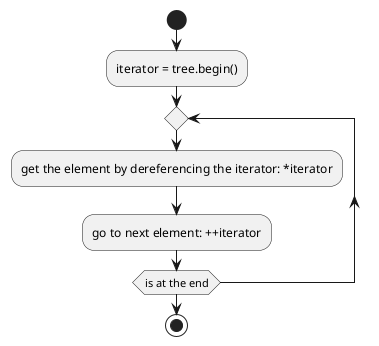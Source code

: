@startuml
'https://plantuml.com/activity-diagram-beta

start

:iterator = tree.begin();

repeat
    :get the element by dereferencing the iterator: *iterator;
    :go to next element: ++iterator;
repeat while (is at the end)

stop

@enduml
